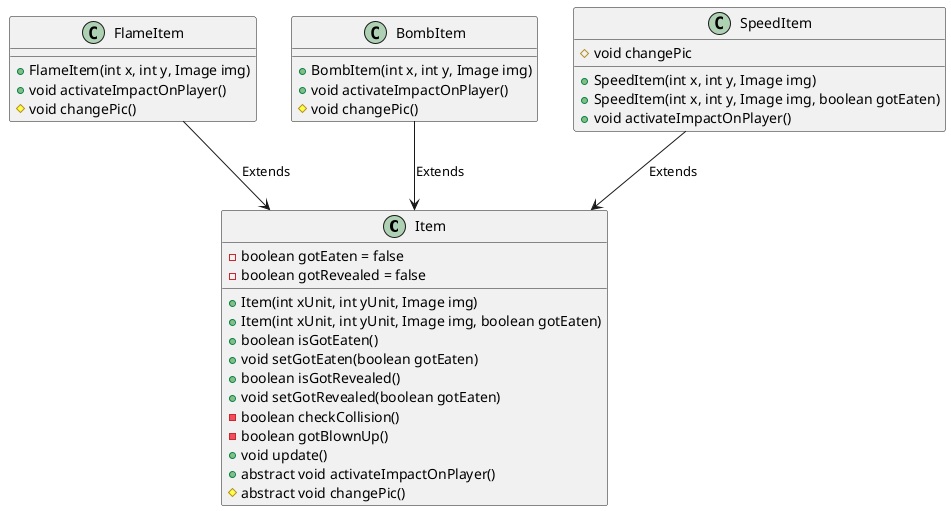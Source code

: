 @startuml
'https://plantuml.com/sequence-diagram

class Item{
    - boolean gotEaten = false
    - boolean gotRevealed = false
    + Item(int xUnit, int yUnit, Image img)
    + Item(int xUnit, int yUnit, Image img, boolean gotEaten)
    + boolean isGotEaten()
    + void setGotEaten(boolean gotEaten)
    + boolean isGotRevealed()
    + void setGotRevealed(boolean gotEaten)
    - boolean checkCollision()
    - boolean gotBlownUp()
    + void update()
    + abstract void activateImpactOnPlayer()
    # abstract void changePic()
}

class FlameItem{
    + FlameItem(int x, int y, Image img)
    + void activateImpactOnPlayer()
    # void changePic()
}

class BombItem{
    + BombItem(int x, int y, Image img)
    + void activateImpactOnPlayer()
    # void changePic()
}

class SpeedItem{
    + SpeedItem(int x, int y, Image img)
    + SpeedItem(int x, int y, Image img, boolean gotEaten)
    + void activateImpactOnPlayer()
    # void changePic
}

FlameItem --> Item: Extends
BombItem --> Item: Extends
SpeedItem --> Item: Extends
@enduml